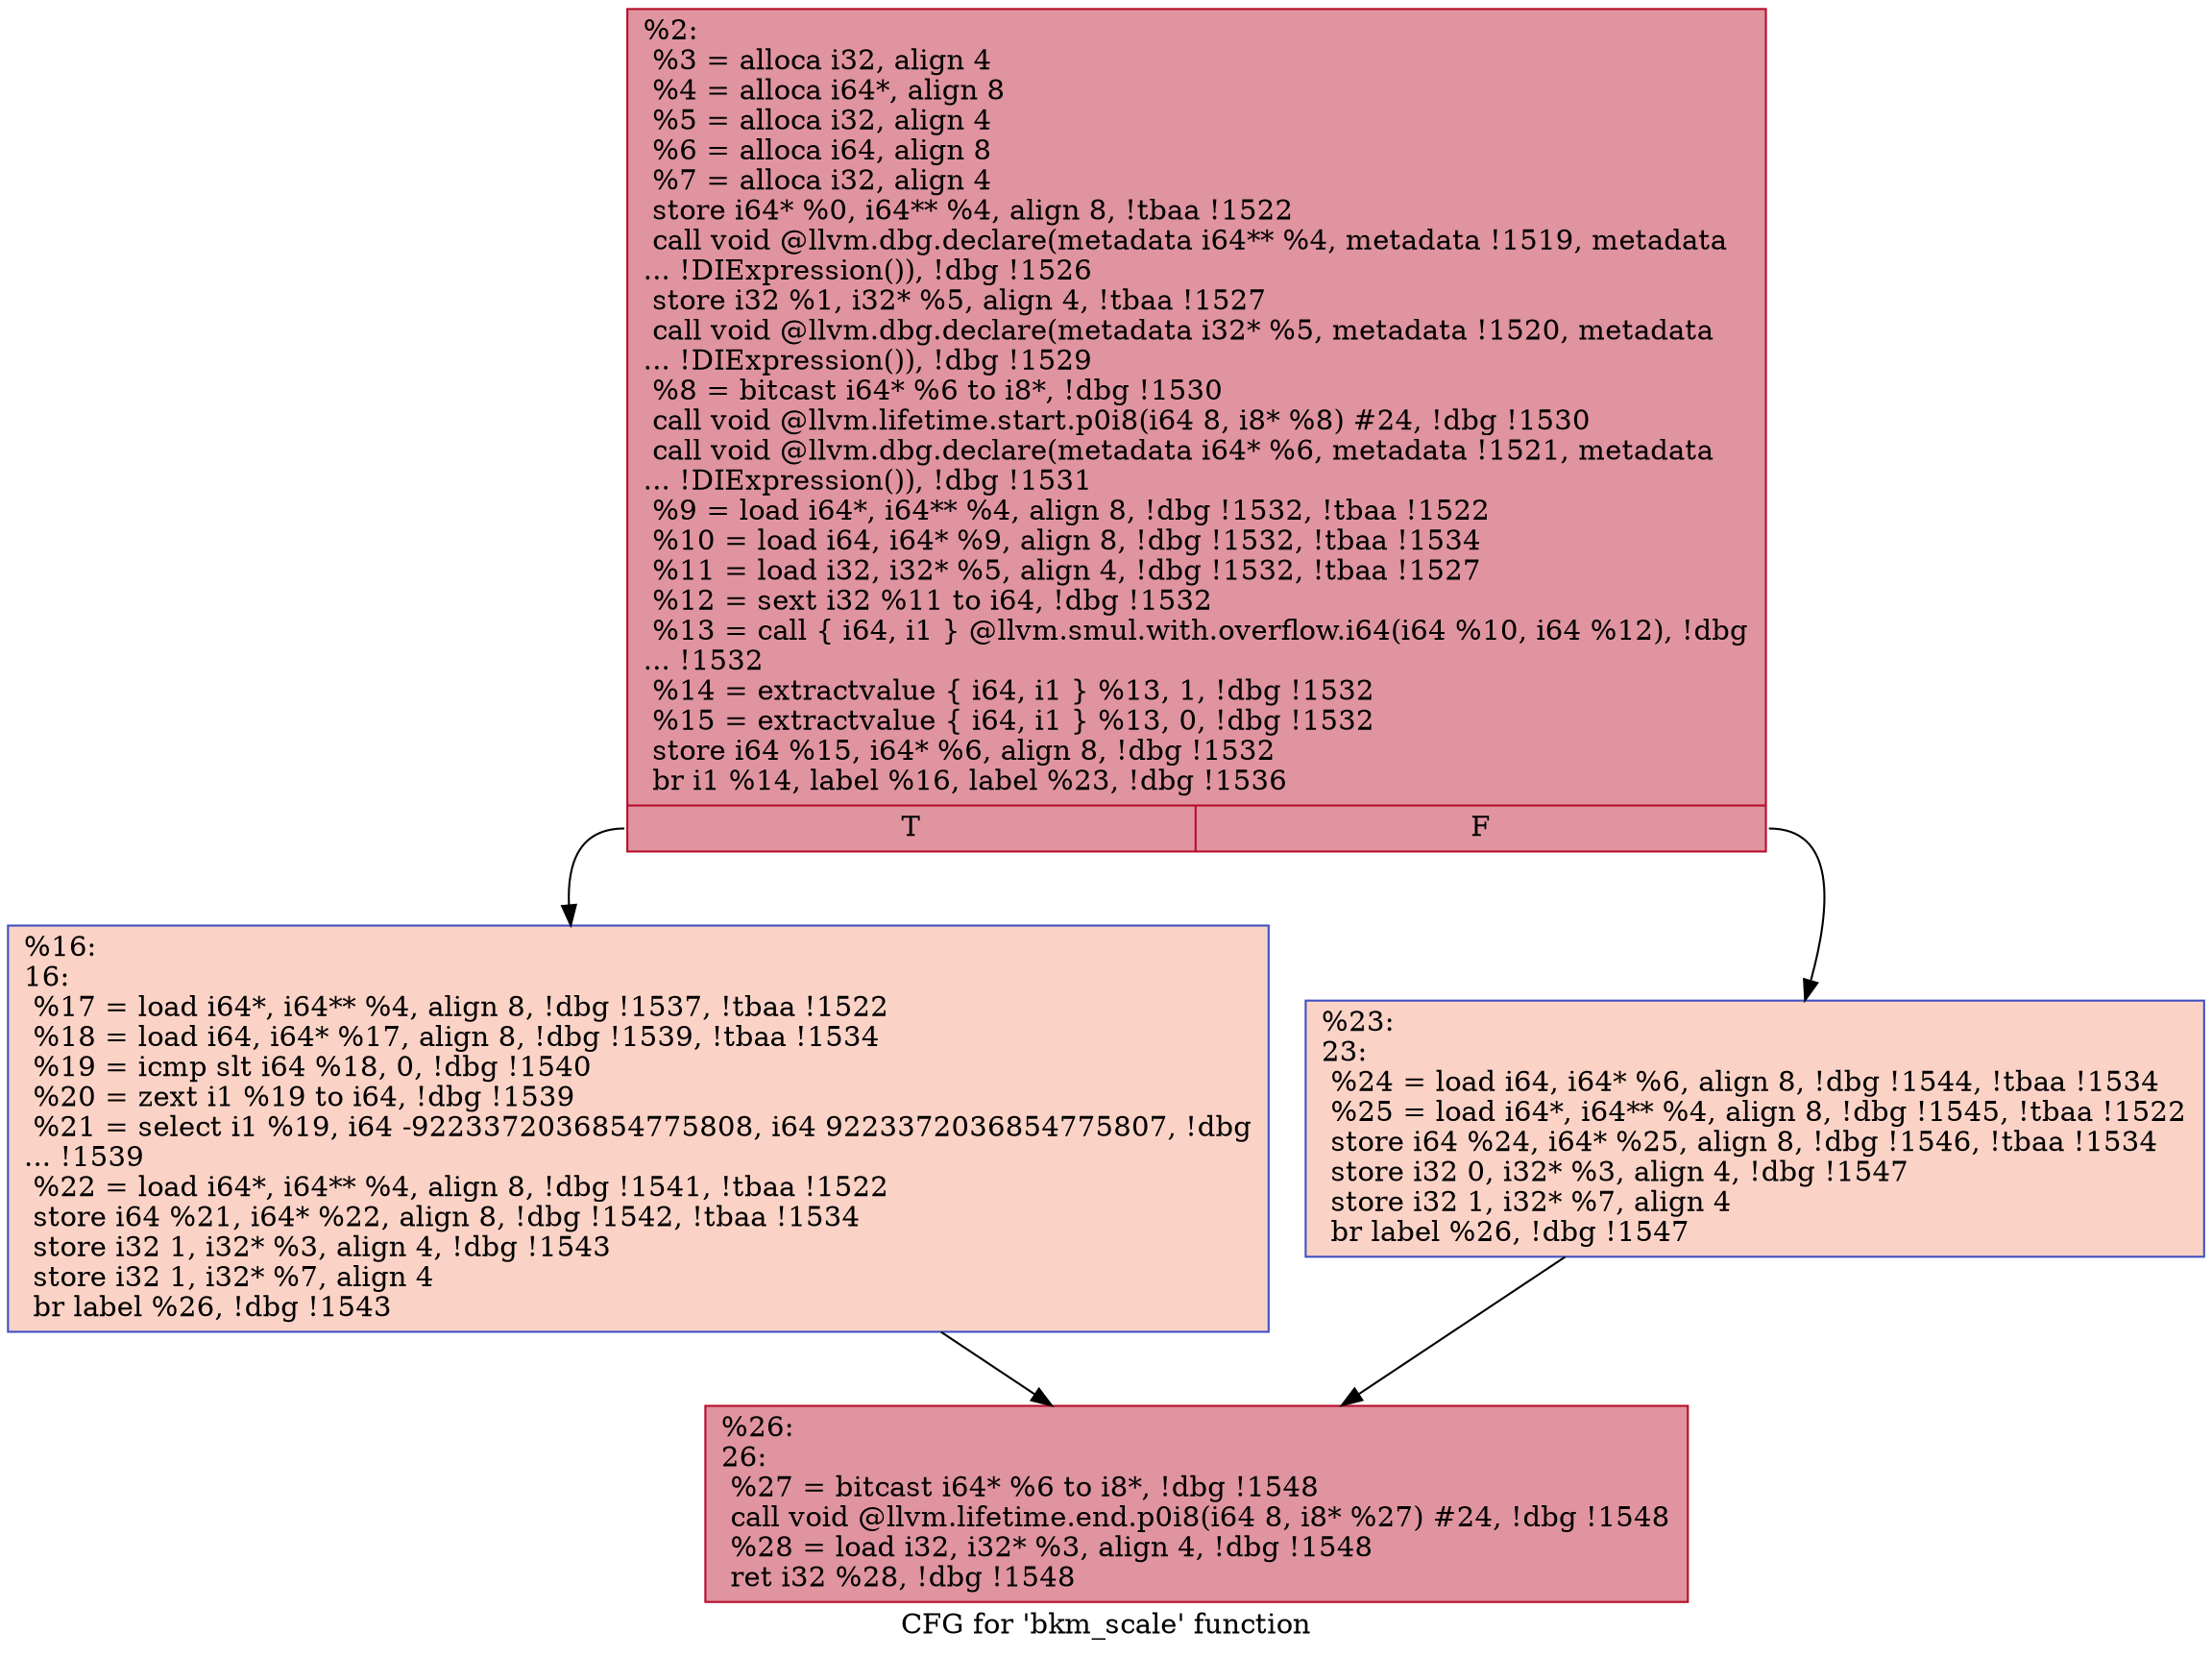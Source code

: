 digraph "CFG for 'bkm_scale' function" {
	label="CFG for 'bkm_scale' function";

	Node0x25d71a0 [shape=record,color="#b70d28ff", style=filled, fillcolor="#b70d2870",label="{%2:\l  %3 = alloca i32, align 4\l  %4 = alloca i64*, align 8\l  %5 = alloca i32, align 4\l  %6 = alloca i64, align 8\l  %7 = alloca i32, align 4\l  store i64* %0, i64** %4, align 8, !tbaa !1522\l  call void @llvm.dbg.declare(metadata i64** %4, metadata !1519, metadata\l... !DIExpression()), !dbg !1526\l  store i32 %1, i32* %5, align 4, !tbaa !1527\l  call void @llvm.dbg.declare(metadata i32* %5, metadata !1520, metadata\l... !DIExpression()), !dbg !1529\l  %8 = bitcast i64* %6 to i8*, !dbg !1530\l  call void @llvm.lifetime.start.p0i8(i64 8, i8* %8) #24, !dbg !1530\l  call void @llvm.dbg.declare(metadata i64* %6, metadata !1521, metadata\l... !DIExpression()), !dbg !1531\l  %9 = load i64*, i64** %4, align 8, !dbg !1532, !tbaa !1522\l  %10 = load i64, i64* %9, align 8, !dbg !1532, !tbaa !1534\l  %11 = load i32, i32* %5, align 4, !dbg !1532, !tbaa !1527\l  %12 = sext i32 %11 to i64, !dbg !1532\l  %13 = call \{ i64, i1 \} @llvm.smul.with.overflow.i64(i64 %10, i64 %12), !dbg\l... !1532\l  %14 = extractvalue \{ i64, i1 \} %13, 1, !dbg !1532\l  %15 = extractvalue \{ i64, i1 \} %13, 0, !dbg !1532\l  store i64 %15, i64* %6, align 8, !dbg !1532\l  br i1 %14, label %16, label %23, !dbg !1536\l|{<s0>T|<s1>F}}"];
	Node0x25d71a0:s0 -> Node0x25d7220;
	Node0x25d71a0:s1 -> Node0x25d7270;
	Node0x25d7220 [shape=record,color="#3d50c3ff", style=filled, fillcolor="#f59c7d70",label="{%16:\l16:                                               \l  %17 = load i64*, i64** %4, align 8, !dbg !1537, !tbaa !1522\l  %18 = load i64, i64* %17, align 8, !dbg !1539, !tbaa !1534\l  %19 = icmp slt i64 %18, 0, !dbg !1540\l  %20 = zext i1 %19 to i64, !dbg !1539\l  %21 = select i1 %19, i64 -9223372036854775808, i64 9223372036854775807, !dbg\l... !1539\l  %22 = load i64*, i64** %4, align 8, !dbg !1541, !tbaa !1522\l  store i64 %21, i64* %22, align 8, !dbg !1542, !tbaa !1534\l  store i32 1, i32* %3, align 4, !dbg !1543\l  store i32 1, i32* %7, align 4\l  br label %26, !dbg !1543\l}"];
	Node0x25d7220 -> Node0x25d72c0;
	Node0x25d7270 [shape=record,color="#3d50c3ff", style=filled, fillcolor="#f59c7d70",label="{%23:\l23:                                               \l  %24 = load i64, i64* %6, align 8, !dbg !1544, !tbaa !1534\l  %25 = load i64*, i64** %4, align 8, !dbg !1545, !tbaa !1522\l  store i64 %24, i64* %25, align 8, !dbg !1546, !tbaa !1534\l  store i32 0, i32* %3, align 4, !dbg !1547\l  store i32 1, i32* %7, align 4\l  br label %26, !dbg !1547\l}"];
	Node0x25d7270 -> Node0x25d72c0;
	Node0x25d72c0 [shape=record,color="#b70d28ff", style=filled, fillcolor="#b70d2870",label="{%26:\l26:                                               \l  %27 = bitcast i64* %6 to i8*, !dbg !1548\l  call void @llvm.lifetime.end.p0i8(i64 8, i8* %27) #24, !dbg !1548\l  %28 = load i32, i32* %3, align 4, !dbg !1548\l  ret i32 %28, !dbg !1548\l}"];
}
